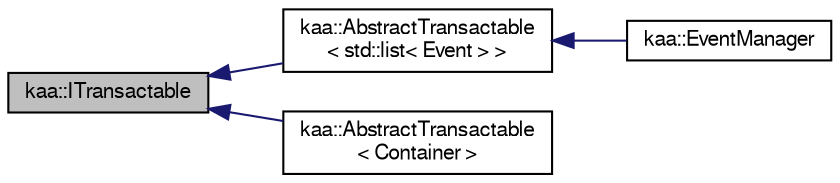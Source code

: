 digraph "kaa::ITransactable"
{
  bgcolor="transparent";
  edge [fontname="FreeSans",fontsize="10",labelfontname="FreeSans",labelfontsize="10"];
  node [fontname="FreeSans",fontsize="10",shape=record];
  rankdir="LR";
  Node1 [label="kaa::ITransactable",height=0.2,width=0.4,color="black", fillcolor="grey75", style="filled" fontcolor="black"];
  Node1 -> Node2 [dir="back",color="midnightblue",fontsize="10",style="solid",fontname="FreeSans"];
  Node2 [label="kaa::AbstractTransactable\l\< std::list\< Event \> \>",height=0.2,width=0.4,color="black",URL="$classkaa_1_1AbstractTransactable.html"];
  Node2 -> Node3 [dir="back",color="midnightblue",fontsize="10",style="solid",fontname="FreeSans"];
  Node3 [label="kaa::EventManager",height=0.2,width=0.4,color="black",URL="$classkaa_1_1EventManager.html"];
  Node1 -> Node4 [dir="back",color="midnightblue",fontsize="10",style="solid",fontname="FreeSans"];
  Node4 [label="kaa::AbstractTransactable\l\< Container \>",height=0.2,width=0.4,color="black",URL="$classkaa_1_1AbstractTransactable.html"];
}
